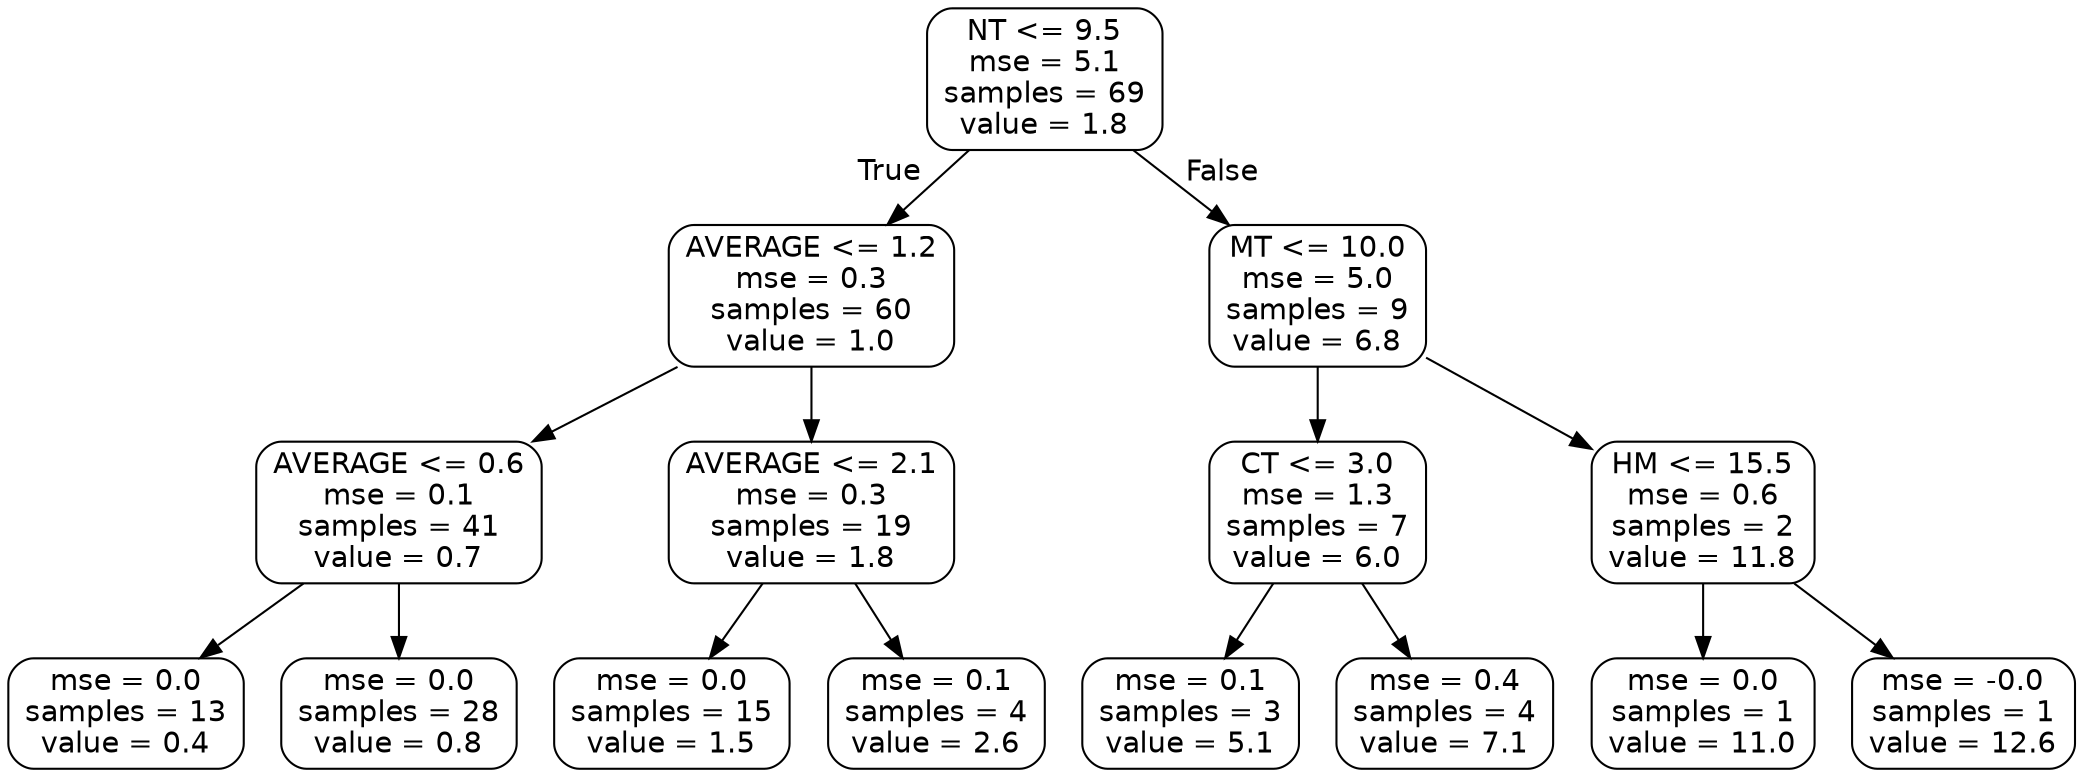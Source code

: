 digraph Tree {
node [shape=box, style="rounded", color="black", fontname=helvetica] ;
edge [fontname=helvetica] ;
0 [label="NT <= 9.5\nmse = 5.1\nsamples = 69\nvalue = 1.8"] ;
1 [label="AVERAGE <= 1.2\nmse = 0.3\nsamples = 60\nvalue = 1.0"] ;
0 -> 1 [labeldistance=2.5, labelangle=45, headlabel="True"] ;
2 [label="AVERAGE <= 0.6\nmse = 0.1\nsamples = 41\nvalue = 0.7"] ;
1 -> 2 ;
3 [label="mse = 0.0\nsamples = 13\nvalue = 0.4"] ;
2 -> 3 ;
4 [label="mse = 0.0\nsamples = 28\nvalue = 0.8"] ;
2 -> 4 ;
5 [label="AVERAGE <= 2.1\nmse = 0.3\nsamples = 19\nvalue = 1.8"] ;
1 -> 5 ;
6 [label="mse = 0.0\nsamples = 15\nvalue = 1.5"] ;
5 -> 6 ;
7 [label="mse = 0.1\nsamples = 4\nvalue = 2.6"] ;
5 -> 7 ;
8 [label="MT <= 10.0\nmse = 5.0\nsamples = 9\nvalue = 6.8"] ;
0 -> 8 [labeldistance=2.5, labelangle=-45, headlabel="False"] ;
9 [label="CT <= 3.0\nmse = 1.3\nsamples = 7\nvalue = 6.0"] ;
8 -> 9 ;
10 [label="mse = 0.1\nsamples = 3\nvalue = 5.1"] ;
9 -> 10 ;
11 [label="mse = 0.4\nsamples = 4\nvalue = 7.1"] ;
9 -> 11 ;
12 [label="HM <= 15.5\nmse = 0.6\nsamples = 2\nvalue = 11.8"] ;
8 -> 12 ;
13 [label="mse = 0.0\nsamples = 1\nvalue = 11.0"] ;
12 -> 13 ;
14 [label="mse = -0.0\nsamples = 1\nvalue = 12.6"] ;
12 -> 14 ;
}